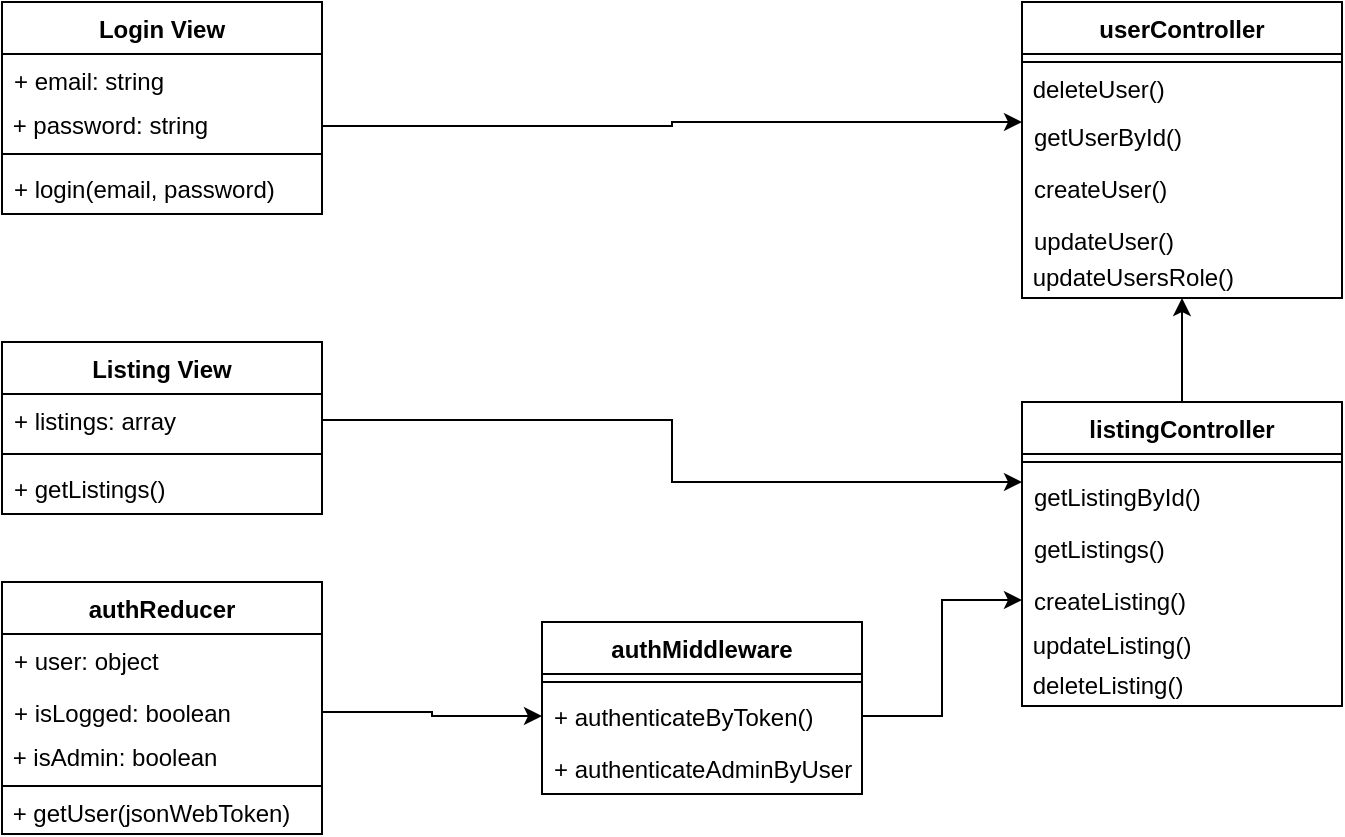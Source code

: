 <mxfile version="13.10.4" type="github">
  <diagram id="C5RBs43oDa-KdzZeNtuy" name="Page-1">
    <mxGraphModel dx="1635" dy="1069" grid="1" gridSize="10" guides="1" tooltips="1" connect="1" arrows="1" fold="1" page="1" pageScale="1" pageWidth="827" pageHeight="1169" math="0" shadow="0">
      <root>
        <mxCell id="WIyWlLk6GJQsqaUBKTNV-0" />
        <mxCell id="WIyWlLk6GJQsqaUBKTNV-1" parent="WIyWlLk6GJQsqaUBKTNV-0" />
        <mxCell id="xYCuGSE8u-5v3rJ6ZdNh-0" value="Login View" style="swimlane;fontStyle=1;align=center;verticalAlign=top;childLayout=stackLayout;horizontal=1;startSize=26;horizontalStack=0;resizeParent=1;resizeParentMax=0;resizeLast=0;collapsible=1;marginBottom=0;" vertex="1" parent="WIyWlLk6GJQsqaUBKTNV-1">
          <mxGeometry x="40" y="80" width="160" height="106" as="geometry" />
        </mxCell>
        <mxCell id="xYCuGSE8u-5v3rJ6ZdNh-1" value="+ email: string" style="text;strokeColor=none;fillColor=none;align=left;verticalAlign=top;spacingLeft=4;spacingRight=4;overflow=hidden;rotatable=0;points=[[0,0.5],[1,0.5]];portConstraint=eastwest;" vertex="1" parent="xYCuGSE8u-5v3rJ6ZdNh-0">
          <mxGeometry y="26" width="160" height="26" as="geometry" />
        </mxCell>
        <mxCell id="xYCuGSE8u-5v3rJ6ZdNh-8" value="&amp;nbsp;+ password: string" style="text;html=1;strokeColor=none;fillColor=none;align=left;verticalAlign=middle;whiteSpace=wrap;rounded=0;" vertex="1" parent="xYCuGSE8u-5v3rJ6ZdNh-0">
          <mxGeometry y="52" width="160" height="20" as="geometry" />
        </mxCell>
        <mxCell id="xYCuGSE8u-5v3rJ6ZdNh-2" value="" style="line;strokeWidth=1;fillColor=none;align=left;verticalAlign=middle;spacingTop=-1;spacingLeft=3;spacingRight=3;rotatable=0;labelPosition=right;points=[];portConstraint=eastwest;" vertex="1" parent="xYCuGSE8u-5v3rJ6ZdNh-0">
          <mxGeometry y="72" width="160" height="8" as="geometry" />
        </mxCell>
        <mxCell id="xYCuGSE8u-5v3rJ6ZdNh-3" value="+ login(email, password)" style="text;strokeColor=none;fillColor=none;align=left;verticalAlign=top;spacingLeft=4;spacingRight=4;overflow=hidden;rotatable=0;points=[[0,0.5],[1,0.5]];portConstraint=eastwest;" vertex="1" parent="xYCuGSE8u-5v3rJ6ZdNh-0">
          <mxGeometry y="80" width="160" height="26" as="geometry" />
        </mxCell>
        <mxCell id="xYCuGSE8u-5v3rJ6ZdNh-4" value="Listing View" style="swimlane;fontStyle=1;align=center;verticalAlign=top;childLayout=stackLayout;horizontal=1;startSize=26;horizontalStack=0;resizeParent=1;resizeParentMax=0;resizeLast=0;collapsible=1;marginBottom=0;" vertex="1" parent="WIyWlLk6GJQsqaUBKTNV-1">
          <mxGeometry x="40" y="250" width="160" height="86" as="geometry" />
        </mxCell>
        <mxCell id="xYCuGSE8u-5v3rJ6ZdNh-5" value="+ listings: array" style="text;strokeColor=none;fillColor=none;align=left;verticalAlign=top;spacingLeft=4;spacingRight=4;overflow=hidden;rotatable=0;points=[[0,0.5],[1,0.5]];portConstraint=eastwest;" vertex="1" parent="xYCuGSE8u-5v3rJ6ZdNh-4">
          <mxGeometry y="26" width="160" height="26" as="geometry" />
        </mxCell>
        <mxCell id="xYCuGSE8u-5v3rJ6ZdNh-6" value="" style="line;strokeWidth=1;fillColor=none;align=left;verticalAlign=middle;spacingTop=-1;spacingLeft=3;spacingRight=3;rotatable=0;labelPosition=right;points=[];portConstraint=eastwest;" vertex="1" parent="xYCuGSE8u-5v3rJ6ZdNh-4">
          <mxGeometry y="52" width="160" height="8" as="geometry" />
        </mxCell>
        <mxCell id="xYCuGSE8u-5v3rJ6ZdNh-7" value="+ getListings()" style="text;strokeColor=none;fillColor=none;align=left;verticalAlign=top;spacingLeft=4;spacingRight=4;overflow=hidden;rotatable=0;points=[[0,0.5],[1,0.5]];portConstraint=eastwest;" vertex="1" parent="xYCuGSE8u-5v3rJ6ZdNh-4">
          <mxGeometry y="60" width="160" height="26" as="geometry" />
        </mxCell>
        <mxCell id="xYCuGSE8u-5v3rJ6ZdNh-9" value="authReducer" style="swimlane;fontStyle=1;align=center;verticalAlign=top;childLayout=stackLayout;horizontal=1;startSize=26;horizontalStack=0;resizeParent=1;resizeParentMax=0;resizeLast=0;collapsible=1;marginBottom=0;" vertex="1" parent="WIyWlLk6GJQsqaUBKTNV-1">
          <mxGeometry x="40" y="370" width="160" height="126" as="geometry" />
        </mxCell>
        <mxCell id="zkfFHV4jXpPFQw0GAbJ--7" value="+ user: object" style="text;align=left;verticalAlign=top;spacingLeft=4;spacingRight=4;overflow=hidden;rotatable=0;points=[[0,0.5],[1,0.5]];portConstraint=eastwest;" parent="xYCuGSE8u-5v3rJ6ZdNh-9" vertex="1">
          <mxGeometry y="26" width="160" height="26" as="geometry" />
        </mxCell>
        <mxCell id="zkfFHV4jXpPFQw0GAbJ--8" value="+ isLogged: boolean" style="text;align=left;verticalAlign=top;spacingLeft=4;spacingRight=4;overflow=hidden;rotatable=0;points=[[0,0.5],[1,0.5]];portConstraint=eastwest;rounded=0;shadow=0;html=0;" parent="xYCuGSE8u-5v3rJ6ZdNh-9" vertex="1">
          <mxGeometry y="52" width="160" height="26" as="geometry" />
        </mxCell>
        <mxCell id="BlAnFhpf1flhIEYJK5xN-6" value="&amp;nbsp;+ isAdmin: boolean" style="text;html=1;strokeColor=none;fillColor=none;align=left;verticalAlign=middle;whiteSpace=wrap;rounded=0;" parent="xYCuGSE8u-5v3rJ6ZdNh-9" vertex="1">
          <mxGeometry y="78" width="160" height="20" as="geometry" />
        </mxCell>
        <mxCell id="xYCuGSE8u-5v3rJ6ZdNh-11" value="" style="line;strokeWidth=1;fillColor=none;align=left;verticalAlign=middle;spacingTop=-1;spacingLeft=3;spacingRight=3;rotatable=0;labelPosition=right;points=[];portConstraint=eastwest;" vertex="1" parent="xYCuGSE8u-5v3rJ6ZdNh-9">
          <mxGeometry y="98" width="160" height="8" as="geometry" />
        </mxCell>
        <mxCell id="BlAnFhpf1flhIEYJK5xN-7" value="&amp;nbsp;+ getUser(jsonWebToken)" style="text;html=1;strokeColor=none;fillColor=none;align=left;verticalAlign=middle;whiteSpace=wrap;rounded=0;" parent="xYCuGSE8u-5v3rJ6ZdNh-9" vertex="1">
          <mxGeometry y="106" width="160" height="20" as="geometry" />
        </mxCell>
        <mxCell id="xYCuGSE8u-5v3rJ6ZdNh-13" value="authMiddleware" style="swimlane;fontStyle=1;align=center;verticalAlign=top;childLayout=stackLayout;horizontal=1;startSize=26;horizontalStack=0;resizeParent=1;resizeParentMax=0;resizeLast=0;collapsible=1;marginBottom=0;" vertex="1" parent="WIyWlLk6GJQsqaUBKTNV-1">
          <mxGeometry x="310" y="390" width="160" height="86" as="geometry" />
        </mxCell>
        <mxCell id="xYCuGSE8u-5v3rJ6ZdNh-15" value="" style="line;strokeWidth=1;fillColor=none;align=left;verticalAlign=middle;spacingTop=-1;spacingLeft=3;spacingRight=3;rotatable=0;labelPosition=right;points=[];portConstraint=eastwest;" vertex="1" parent="xYCuGSE8u-5v3rJ6ZdNh-13">
          <mxGeometry y="26" width="160" height="8" as="geometry" />
        </mxCell>
        <mxCell id="BlAnFhpf1flhIEYJK5xN-1" value="+ authenticateByToken()" style="text;strokeColor=none;fillColor=none;align=left;verticalAlign=top;spacingLeft=4;spacingRight=4;overflow=hidden;rotatable=0;points=[[0,0.5],[1,0.5]];portConstraint=eastwest;" parent="xYCuGSE8u-5v3rJ6ZdNh-13" vertex="1">
          <mxGeometry y="34" width="160" height="26" as="geometry" />
        </mxCell>
        <mxCell id="BlAnFhpf1flhIEYJK5xN-2" value="+ authenticateAdminByUserId()" style="text;strokeColor=none;fillColor=none;align=left;verticalAlign=top;spacingLeft=4;spacingRight=4;overflow=hidden;rotatable=0;points=[[0,0.5],[1,0.5]];portConstraint=eastwest;" parent="xYCuGSE8u-5v3rJ6ZdNh-13" vertex="1">
          <mxGeometry y="60" width="160" height="26" as="geometry" />
        </mxCell>
        <mxCell id="xYCuGSE8u-5v3rJ6ZdNh-17" value="userController" style="swimlane;fontStyle=1;align=center;verticalAlign=top;childLayout=stackLayout;horizontal=1;startSize=26;horizontalStack=0;resizeParent=1;resizeParentMax=0;resizeLast=0;collapsible=1;marginBottom=0;" vertex="1" parent="WIyWlLk6GJQsqaUBKTNV-1">
          <mxGeometry x="550" y="80" width="160" height="148" as="geometry" />
        </mxCell>
        <mxCell id="xYCuGSE8u-5v3rJ6ZdNh-19" value="" style="line;strokeWidth=1;fillColor=none;align=left;verticalAlign=middle;spacingTop=-1;spacingLeft=3;spacingRight=3;rotatable=0;labelPosition=right;points=[];portConstraint=eastwest;" vertex="1" parent="xYCuGSE8u-5v3rJ6ZdNh-17">
          <mxGeometry y="26" width="160" height="8" as="geometry" />
        </mxCell>
        <mxCell id="BlAnFhpf1flhIEYJK5xN-4" value="&amp;nbsp;deleteUser()" style="text;html=1;strokeColor=none;fillColor=none;align=left;verticalAlign=middle;whiteSpace=wrap;rounded=0;" parent="xYCuGSE8u-5v3rJ6ZdNh-17" vertex="1">
          <mxGeometry y="34" width="160" height="20" as="geometry" />
        </mxCell>
        <mxCell id="zkfFHV4jXpPFQw0GAbJ--1" value="getUserById()" style="text;align=left;verticalAlign=top;spacingLeft=4;spacingRight=4;overflow=hidden;rotatable=0;points=[[0,0.5],[1,0.5]];portConstraint=eastwest;" parent="xYCuGSE8u-5v3rJ6ZdNh-17" vertex="1">
          <mxGeometry y="54" width="160" height="26" as="geometry" />
        </mxCell>
        <mxCell id="zkfFHV4jXpPFQw0GAbJ--2" value="createUser()" style="text;align=left;verticalAlign=top;spacingLeft=4;spacingRight=4;overflow=hidden;rotatable=0;points=[[0,0.5],[1,0.5]];portConstraint=eastwest;rounded=0;shadow=0;html=0;" parent="xYCuGSE8u-5v3rJ6ZdNh-17" vertex="1">
          <mxGeometry y="80" width="160" height="26" as="geometry" />
        </mxCell>
        <mxCell id="zkfFHV4jXpPFQw0GAbJ--3" value="updateUser()" style="text;align=left;verticalAlign=top;spacingLeft=4;spacingRight=4;overflow=hidden;rotatable=0;points=[[0,0.5],[1,0.5]];portConstraint=eastwest;rounded=0;shadow=0;html=0;" parent="xYCuGSE8u-5v3rJ6ZdNh-17" vertex="1">
          <mxGeometry y="106" width="160" height="22" as="geometry" />
        </mxCell>
        <mxCell id="BlAnFhpf1flhIEYJK5xN-5" value="&amp;nbsp;updateUsersRole()" style="text;html=1;strokeColor=none;fillColor=none;align=left;verticalAlign=middle;whiteSpace=wrap;rounded=0;" parent="xYCuGSE8u-5v3rJ6ZdNh-17" vertex="1">
          <mxGeometry y="128" width="160" height="20" as="geometry" />
        </mxCell>
        <mxCell id="xYCuGSE8u-5v3rJ6ZdNh-28" style="edgeStyle=orthogonalEdgeStyle;rounded=0;orthogonalLoop=1;jettySize=auto;html=1;entryX=0.5;entryY=1;entryDx=0;entryDy=0;" edge="1" parent="WIyWlLk6GJQsqaUBKTNV-1" source="xYCuGSE8u-5v3rJ6ZdNh-21" target="BlAnFhpf1flhIEYJK5xN-5">
          <mxGeometry relative="1" as="geometry" />
        </mxCell>
        <mxCell id="xYCuGSE8u-5v3rJ6ZdNh-21" value="listingController" style="swimlane;fontStyle=1;align=center;verticalAlign=top;childLayout=stackLayout;horizontal=1;startSize=26;horizontalStack=0;resizeParent=1;resizeParentMax=0;resizeLast=0;collapsible=1;marginBottom=0;" vertex="1" parent="WIyWlLk6GJQsqaUBKTNV-1">
          <mxGeometry x="550" y="280" width="160" height="152" as="geometry" />
        </mxCell>
        <mxCell id="xYCuGSE8u-5v3rJ6ZdNh-23" value="" style="line;strokeWidth=1;fillColor=none;align=left;verticalAlign=middle;spacingTop=-1;spacingLeft=3;spacingRight=3;rotatable=0;labelPosition=right;points=[];portConstraint=eastwest;" vertex="1" parent="xYCuGSE8u-5v3rJ6ZdNh-21">
          <mxGeometry y="26" width="160" height="8" as="geometry" />
        </mxCell>
        <mxCell id="Z589DTvHLg_dfqRkpSqn-19" value="getListingById()" style="text;strokeColor=none;fillColor=none;align=left;verticalAlign=top;spacingLeft=4;spacingRight=4;overflow=hidden;rotatable=0;points=[[0,0.5],[1,0.5]];portConstraint=eastwest;" parent="xYCuGSE8u-5v3rJ6ZdNh-21" vertex="1">
          <mxGeometry y="34" width="160" height="26" as="geometry" />
        </mxCell>
        <mxCell id="Z589DTvHLg_dfqRkpSqn-20" value="getListings()" style="text;strokeColor=none;fillColor=none;align=left;verticalAlign=top;spacingLeft=4;spacingRight=4;overflow=hidden;rotatable=0;points=[[0,0.5],[1,0.5]];portConstraint=eastwest;" parent="xYCuGSE8u-5v3rJ6ZdNh-21" vertex="1">
          <mxGeometry y="60" width="160" height="26" as="geometry" />
        </mxCell>
        <mxCell id="Z589DTvHLg_dfqRkpSqn-21" value="createListing()" style="text;strokeColor=none;fillColor=none;align=left;verticalAlign=top;spacingLeft=4;spacingRight=4;overflow=hidden;rotatable=0;points=[[0,0.5],[1,0.5]];portConstraint=eastwest;" parent="xYCuGSE8u-5v3rJ6ZdNh-21" vertex="1">
          <mxGeometry y="86" width="160" height="26" as="geometry" />
        </mxCell>
        <mxCell id="Z589DTvHLg_dfqRkpSqn-24" value="&amp;nbsp;updateListing()" style="text;html=1;strokeColor=none;fillColor=none;align=left;verticalAlign=middle;whiteSpace=wrap;rounded=0;" parent="xYCuGSE8u-5v3rJ6ZdNh-21" vertex="1">
          <mxGeometry y="112" width="160" height="20" as="geometry" />
        </mxCell>
        <mxCell id="Z589DTvHLg_dfqRkpSqn-25" value="&amp;nbsp;deleteListing()" style="text;html=1;strokeColor=none;fillColor=none;align=left;verticalAlign=middle;whiteSpace=wrap;rounded=0;" parent="xYCuGSE8u-5v3rJ6ZdNh-21" vertex="1">
          <mxGeometry y="132" width="160" height="20" as="geometry" />
        </mxCell>
        <mxCell id="xYCuGSE8u-5v3rJ6ZdNh-25" style="edgeStyle=orthogonalEdgeStyle;rounded=0;orthogonalLoop=1;jettySize=auto;html=1;entryX=0;entryY=0.231;entryDx=0;entryDy=0;entryPerimeter=0;" edge="1" parent="WIyWlLk6GJQsqaUBKTNV-1" source="xYCuGSE8u-5v3rJ6ZdNh-8" target="zkfFHV4jXpPFQw0GAbJ--1">
          <mxGeometry relative="1" as="geometry" />
        </mxCell>
        <mxCell id="xYCuGSE8u-5v3rJ6ZdNh-26" style="edgeStyle=orthogonalEdgeStyle;rounded=0;orthogonalLoop=1;jettySize=auto;html=1;entryX=0;entryY=0.231;entryDx=0;entryDy=0;entryPerimeter=0;" edge="1" parent="WIyWlLk6GJQsqaUBKTNV-1" source="xYCuGSE8u-5v3rJ6ZdNh-5" target="Z589DTvHLg_dfqRkpSqn-19">
          <mxGeometry relative="1" as="geometry" />
        </mxCell>
        <mxCell id="xYCuGSE8u-5v3rJ6ZdNh-27" style="edgeStyle=orthogonalEdgeStyle;rounded=0;orthogonalLoop=1;jettySize=auto;html=1;entryX=0;entryY=0.5;entryDx=0;entryDy=0;" edge="1" parent="WIyWlLk6GJQsqaUBKTNV-1" source="zkfFHV4jXpPFQw0GAbJ--8" target="BlAnFhpf1flhIEYJK5xN-1">
          <mxGeometry relative="1" as="geometry" />
        </mxCell>
        <mxCell id="xYCuGSE8u-5v3rJ6ZdNh-29" style="edgeStyle=orthogonalEdgeStyle;rounded=0;orthogonalLoop=1;jettySize=auto;html=1;entryX=0;entryY=0.5;entryDx=0;entryDy=0;" edge="1" parent="WIyWlLk6GJQsqaUBKTNV-1" source="BlAnFhpf1flhIEYJK5xN-1" target="Z589DTvHLg_dfqRkpSqn-21">
          <mxGeometry relative="1" as="geometry">
            <mxPoint x="540" y="380" as="targetPoint" />
          </mxGeometry>
        </mxCell>
      </root>
    </mxGraphModel>
  </diagram>
</mxfile>
